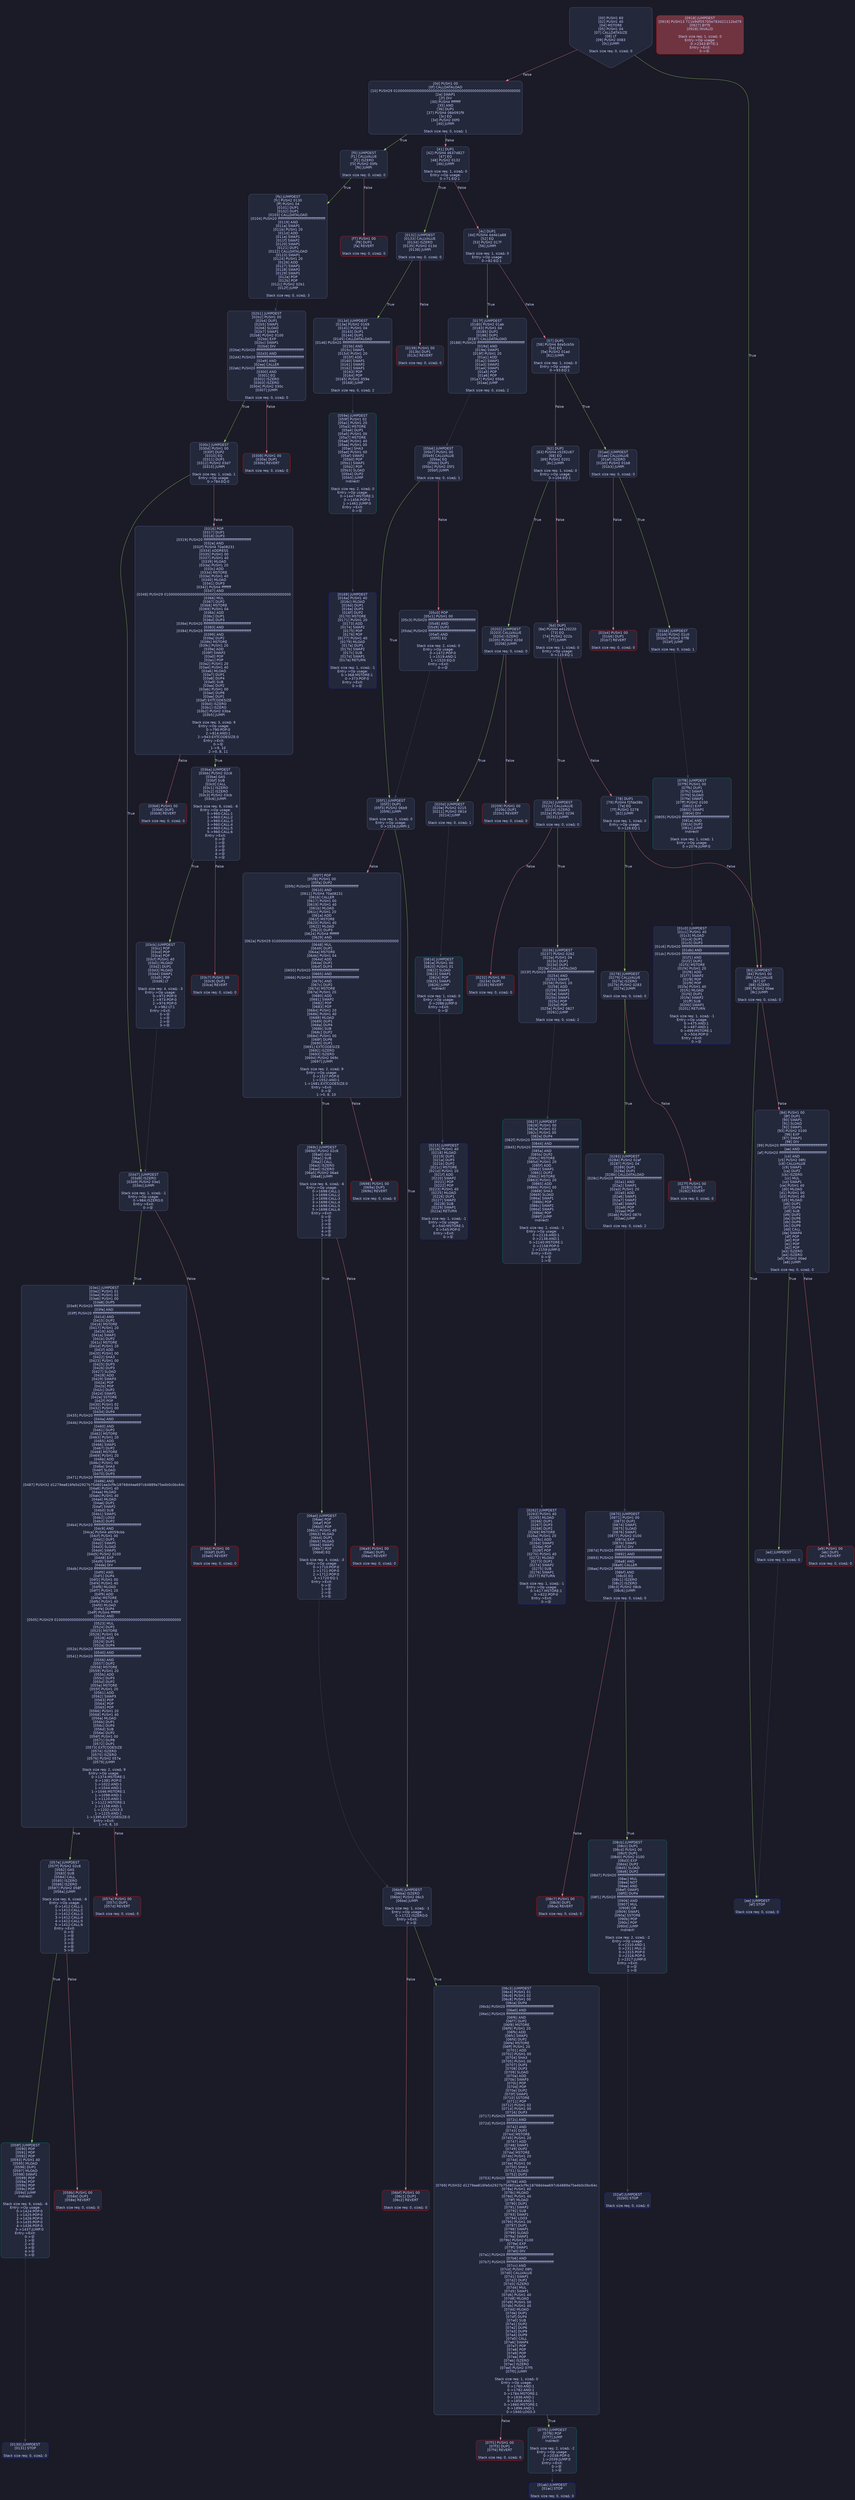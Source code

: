digraph G {
    node [shape=box, style="filled, rounded", color="#565f89", fontcolor="#c0caf5", fontname="Helvetica", fillcolor="#24283b"];
    edge [color="#414868", fontcolor="#c0caf5", fontname="Helvetica"];
    bgcolor="#1a1b26";
    0 [ label = "[00] PUSH1 60
[02] PUSH1 40
[04] MSTORE
[05] PUSH1 04
[07] CALLDATASIZE
[08] LT
[09] PUSH2 0083
[0c] JUMPI

Stack size req: 0, sizeΔ: 0
" shape = invhouse]
    1 [ label = "[0d] PUSH1 00
[0f] CALLDATALOAD
[10] PUSH29 0100000000000000000000000000000000000000000000000000000000
[2e] SWAP1
[2f] DIV
[30] PUSH4 ffffffff
[35] AND
[36] DUP1
[37] PUSH4 06b091f9
[3c] EQ
[3d] PUSH2 00f0
[40] JUMPI

Stack size req: 0, sizeΔ: 1
"]
    2 [ label = "[41] DUP1
[42] PUSH4 4637d827
[47] EQ
[48] PUSH2 0132
[4b] JUMPI

Stack size req: 1, sizeΔ: 0
Entry->Op usage:
	0->71:EQ:1
"]
    3 [ label = "[4c] DUP1
[4d] PUSH4 4d4b1a88
[52] EQ
[53] PUSH2 017f
[56] JUMPI

Stack size req: 1, sizeΔ: 0
Entry->Op usage:
	0->82:EQ:1
"]
    4 [ label = "[57] DUP1
[58] PUSH4 8da5cb5b
[5d] EQ
[5e] PUSH2 01ad
[61] JUMPI

Stack size req: 1, sizeΔ: 0
Entry->Op usage:
	0->93:EQ:1
"]
    5 [ label = "[62] DUP1
[63] PUSH4 c5292c67
[68] EQ
[69] PUSH2 0202
[6c] JUMPI

Stack size req: 1, sizeΔ: 0
Entry->Op usage:
	0->104:EQ:1
"]
    6 [ label = "[6d] DUP1
[6e] PUSH4 e4120220
[73] EQ
[74] PUSH2 022b
[77] JUMPI

Stack size req: 1, sizeΔ: 0
Entry->Op usage:
	0->115:EQ:1
"]
    7 [ label = "[78] DUP1
[79] PUSH4 f2fde38b
[7e] EQ
[7f] PUSH2 0278
[82] JUMPI

Stack size req: 1, sizeΔ: 0
Entry->Op usage:
	0->126:EQ:1
"]
    8 [ label = "[83] JUMPDEST
[84] PUSH1 00
[86] CALLVALUE
[87] GT
[88] ISZERO
[89] PUSH2 00ee
[8c] JUMPI

Stack size req: 0, sizeΔ: 0
"]
    9 [ label = "[8d] PUSH1 00
[8f] DUP1
[90] SWAP1
[91] SLOAD
[92] SWAP1
[93] PUSH2 0100
[96] EXP
[97] SWAP1
[98] DIV
[99] PUSH20 ffffffffffffffffffffffffffffffffffffffff
[ae] AND
[af] PUSH20 ffffffffffffffffffffffffffffffffffffffff
[c4] AND
[c5] PUSH2 08fc
[c8] CALLVALUE
[c9] SWAP1
[ca] DUP2
[cb] ISZERO
[cc] MUL
[cd] SWAP1
[ce] PUSH1 40
[d0] MLOAD
[d1] PUSH1 00
[d3] PUSH1 40
[d5] MLOAD
[d6] DUP1
[d7] DUP4
[d8] SUB
[d9] DUP2
[da] DUP6
[db] DUP9
[dc] DUP9
[dd] CALL
[de] SWAP4
[df] POP
[e0] POP
[e1] POP
[e2] POP
[e3] ISZERO
[e4] ISZERO
[e5] PUSH2 00ed
[e8] JUMPI

Stack size req: 0, sizeΔ: 0
"]
    10 [ label = "[e9] PUSH1 00
[eb] DUP1
[ec] REVERT

Stack size req: 0, sizeΔ: 0
" color = "red"]
    11 [ label = "[ed] JUMPDEST

Stack size req: 0, sizeΔ: 0
"]
    12 [ label = "[ee] JUMPDEST
[ef] STOP

Stack size req: 0, sizeΔ: 0
" color = "darkblue"]
    13 [ label = "[f0] JUMPDEST
[f1] CALLVALUE
[f2] ISZERO
[f3] PUSH2 00fb
[f6] JUMPI

Stack size req: 0, sizeΔ: 0
"]
    14 [ label = "[f7] PUSH1 00
[f9] DUP1
[fa] REVERT

Stack size req: 0, sizeΔ: 0
" color = "red"]
    15 [ label = "[fb] JUMPDEST
[fc] PUSH2 0130
[ff] PUSH1 04
[0101] DUP1
[0102] DUP1
[0103] CALLDATALOAD
[0104] PUSH20 ffffffffffffffffffffffffffffffffffffffff
[0119] AND
[011a] SWAP1
[011b] PUSH1 20
[011d] ADD
[011e] SWAP1
[011f] SWAP2
[0120] SWAP1
[0121] DUP1
[0122] CALLDATALOAD
[0123] SWAP1
[0124] PUSH1 20
[0126] ADD
[0127] SWAP1
[0128] SWAP2
[0129] SWAP1
[012a] POP
[012b] POP
[012c] PUSH2 02b1
[012f] JUMP

Stack size req: 0, sizeΔ: 3
"]
    16 [ label = "[0130] JUMPDEST
[0131] STOP

Stack size req: 0, sizeΔ: 0
" color = "darkblue"]
    17 [ label = "[0132] JUMPDEST
[0133] CALLVALUE
[0134] ISZERO
[0135] PUSH2 013d
[0138] JUMPI

Stack size req: 0, sizeΔ: 0
"]
    18 [ label = "[0139] PUSH1 00
[013b] DUP1
[013c] REVERT

Stack size req: 0, sizeΔ: 0
" color = "red"]
    19 [ label = "[013d] JUMPDEST
[013e] PUSH2 0169
[0141] PUSH1 04
[0143] DUP1
[0144] DUP1
[0145] CALLDATALOAD
[0146] PUSH20 ffffffffffffffffffffffffffffffffffffffff
[015b] AND
[015c] SWAP1
[015d] PUSH1 20
[015f] ADD
[0160] SWAP1
[0161] SWAP2
[0162] SWAP1
[0163] POP
[0164] POP
[0165] PUSH2 059e
[0168] JUMP

Stack size req: 0, sizeΔ: 2
"]
    20 [ label = "[0169] JUMPDEST
[016a] PUSH1 40
[016c] MLOAD
[016d] DUP1
[016e] DUP3
[016f] DUP2
[0170] MSTORE
[0171] PUSH1 20
[0173] ADD
[0174] SWAP2
[0175] POP
[0176] POP
[0177] PUSH1 40
[0179] MLOAD
[017a] DUP1
[017b] SWAP2
[017c] SUB
[017d] SWAP1
[017e] RETURN

Stack size req: 1, sizeΔ: -1
Entry->Op usage:
	0->368:MSTORE:1
	0->373:POP:0
Entry->Exit:
	0->😵
" color = "darkblue"]
    21 [ label = "[017f] JUMPDEST
[0180] PUSH2 01ab
[0183] PUSH1 04
[0185] DUP1
[0186] DUP1
[0187] CALLDATALOAD
[0188] PUSH20 ffffffffffffffffffffffffffffffffffffffff
[019d] AND
[019e] SWAP1
[019f] PUSH1 20
[01a1] ADD
[01a2] SWAP1
[01a3] SWAP2
[01a4] SWAP1
[01a5] POP
[01a6] POP
[01a7] PUSH2 05b6
[01aa] JUMP

Stack size req: 0, sizeΔ: 2
"]
    22 [ label = "[01ab] JUMPDEST
[01ac] STOP

Stack size req: 0, sizeΔ: 0
" color = "darkblue"]
    23 [ label = "[01ad] JUMPDEST
[01ae] CALLVALUE
[01af] ISZERO
[01b0] PUSH2 01b8
[01b3] JUMPI

Stack size req: 0, sizeΔ: 0
"]
    24 [ label = "[01b4] PUSH1 00
[01b6] DUP1
[01b7] REVERT

Stack size req: 0, sizeΔ: 0
" color = "red"]
    25 [ label = "[01b8] JUMPDEST
[01b9] PUSH2 01c0
[01bc] PUSH2 07f8
[01bf] JUMP

Stack size req: 0, sizeΔ: 1
"]
    26 [ label = "[01c0] JUMPDEST
[01c1] PUSH1 40
[01c3] MLOAD
[01c4] DUP1
[01c5] DUP3
[01c6] PUSH20 ffffffffffffffffffffffffffffffffffffffff
[01db] AND
[01dc] PUSH20 ffffffffffffffffffffffffffffffffffffffff
[01f1] AND
[01f2] DUP2
[01f3] MSTORE
[01f4] PUSH1 20
[01f6] ADD
[01f7] SWAP2
[01f8] POP
[01f9] POP
[01fa] PUSH1 40
[01fc] MLOAD
[01fd] DUP1
[01fe] SWAP2
[01ff] SUB
[0200] SWAP1
[0201] RETURN

Stack size req: 1, sizeΔ: -1
Entry->Op usage:
	0->475:AND:1
	0->497:AND:1
	0->499:MSTORE:1
	0->504:POP:0
Entry->Exit:
	0->😵
" color = "darkblue"]
    27 [ label = "[0202] JUMPDEST
[0203] CALLVALUE
[0204] ISZERO
[0205] PUSH2 020d
[0208] JUMPI

Stack size req: 0, sizeΔ: 0
"]
    28 [ label = "[0209] PUSH1 00
[020b] DUP1
[020c] REVERT

Stack size req: 0, sizeΔ: 0
" color = "red"]
    29 [ label = "[020d] JUMPDEST
[020e] PUSH2 0215
[0211] PUSH2 081d
[0214] JUMP

Stack size req: 0, sizeΔ: 1
"]
    30 [ label = "[0215] JUMPDEST
[0216] PUSH1 40
[0218] MLOAD
[0219] DUP1
[021a] DUP3
[021b] DUP2
[021c] MSTORE
[021d] PUSH1 20
[021f] ADD
[0220] SWAP2
[0221] POP
[0222] POP
[0223] PUSH1 40
[0225] MLOAD
[0226] DUP1
[0227] SWAP2
[0228] SUB
[0229] SWAP1
[022a] RETURN

Stack size req: 1, sizeΔ: -1
Entry->Op usage:
	0->540:MSTORE:1
	0->545:POP:0
Entry->Exit:
	0->😵
" color = "darkblue"]
    31 [ label = "[022b] JUMPDEST
[022c] CALLVALUE
[022d] ISZERO
[022e] PUSH2 0236
[0231] JUMPI

Stack size req: 0, sizeΔ: 0
"]
    32 [ label = "[0232] PUSH1 00
[0234] DUP1
[0235] REVERT

Stack size req: 0, sizeΔ: 0
" color = "red"]
    33 [ label = "[0236] JUMPDEST
[0237] PUSH2 0262
[023a] PUSH1 04
[023c] DUP1
[023d] DUP1
[023e] CALLDATALOAD
[023f] PUSH20 ffffffffffffffffffffffffffffffffffffffff
[0254] AND
[0255] SWAP1
[0256] PUSH1 20
[0258] ADD
[0259] SWAP1
[025a] SWAP2
[025b] SWAP1
[025c] POP
[025d] POP
[025e] PUSH2 0827
[0261] JUMP

Stack size req: 0, sizeΔ: 2
"]
    34 [ label = "[0262] JUMPDEST
[0263] PUSH1 40
[0265] MLOAD
[0266] DUP1
[0267] DUP3
[0268] DUP2
[0269] MSTORE
[026a] PUSH1 20
[026c] ADD
[026d] SWAP2
[026e] POP
[026f] POP
[0270] PUSH1 40
[0272] MLOAD
[0273] DUP1
[0274] SWAP2
[0275] SUB
[0276] SWAP1
[0277] RETURN

Stack size req: 1, sizeΔ: -1
Entry->Op usage:
	0->617:MSTORE:1
	0->622:POP:0
Entry->Exit:
	0->😵
" color = "darkblue"]
    35 [ label = "[0278] JUMPDEST
[0279] CALLVALUE
[027a] ISZERO
[027b] PUSH2 0283
[027e] JUMPI

Stack size req: 0, sizeΔ: 0
"]
    36 [ label = "[027f] PUSH1 00
[0281] DUP1
[0282] REVERT

Stack size req: 0, sizeΔ: 0
" color = "red"]
    37 [ label = "[0283] JUMPDEST
[0284] PUSH2 02af
[0287] PUSH1 04
[0289] DUP1
[028a] DUP1
[028b] CALLDATALOAD
[028c] PUSH20 ffffffffffffffffffffffffffffffffffffffff
[02a1] AND
[02a2] SWAP1
[02a3] PUSH1 20
[02a5] ADD
[02a6] SWAP1
[02a7] SWAP2
[02a8] SWAP1
[02a9] POP
[02aa] POP
[02ab] PUSH2 0870
[02ae] JUMP

Stack size req: 0, sizeΔ: 2
"]
    38 [ label = "[02af] JUMPDEST
[02b0] STOP

Stack size req: 0, sizeΔ: 0
" color = "darkblue"]
    39 [ label = "[02b1] JUMPDEST
[02b2] PUSH1 00
[02b4] DUP1
[02b5] SWAP1
[02b6] SLOAD
[02b7] SWAP1
[02b8] PUSH2 0100
[02bb] EXP
[02bc] SWAP1
[02bd] DIV
[02be] PUSH20 ffffffffffffffffffffffffffffffffffffffff
[02d3] AND
[02d4] PUSH20 ffffffffffffffffffffffffffffffffffffffff
[02e9] AND
[02ea] CALLER
[02eb] PUSH20 ffffffffffffffffffffffffffffffffffffffff
[0300] AND
[0301] EQ
[0302] ISZERO
[0303] ISZERO
[0304] PUSH2 030c
[0307] JUMPI

Stack size req: 0, sizeΔ: 0
"]
    40 [ label = "[0308] PUSH1 00
[030a] DUP1
[030b] REVERT

Stack size req: 0, sizeΔ: 0
" color = "red"]
    41 [ label = "[030c] JUMPDEST
[030d] PUSH1 00
[030f] DUP2
[0310] EQ
[0311] DUP1
[0312] PUSH2 03d7
[0315] JUMPI

Stack size req: 1, sizeΔ: 1
Entry->Op usage:
	0->784:EQ:0
"]
    42 [ label = "[0316] POP
[0317] DUP1
[0318] DUP3
[0319] PUSH20 ffffffffffffffffffffffffffffffffffffffff
[032e] AND
[032f] PUSH4 70a08231
[0334] ADDRESS
[0335] PUSH1 00
[0337] PUSH1 40
[0339] MLOAD
[033a] PUSH1 20
[033c] ADD
[033d] MSTORE
[033e] PUSH1 40
[0340] MLOAD
[0341] DUP3
[0342] PUSH4 ffffffff
[0347] AND
[0348] PUSH29 0100000000000000000000000000000000000000000000000000000000
[0366] MUL
[0367] DUP2
[0368] MSTORE
[0369] PUSH1 04
[036b] ADD
[036c] DUP1
[036d] DUP3
[036e] PUSH20 ffffffffffffffffffffffffffffffffffffffff
[0383] AND
[0384] PUSH20 ffffffffffffffffffffffffffffffffffffffff
[0399] AND
[039a] DUP2
[039b] MSTORE
[039c] PUSH1 20
[039e] ADD
[039f] SWAP2
[03a0] POP
[03a1] POP
[03a2] PUSH1 20
[03a4] PUSH1 40
[03a6] MLOAD
[03a7] DUP1
[03a8] DUP4
[03a9] SUB
[03aa] DUP2
[03ab] PUSH1 00
[03ad] DUP8
[03ae] DUP1
[03af] EXTCODESIZE
[03b0] ISZERO
[03b1] ISZERO
[03b2] PUSH2 03ba
[03b5] JUMPI

Stack size req: 3, sizeΔ: 9
Entry->Op usage:
	0->790:POP:0
	2->814:AND:1
	2->943:EXTCODESIZE:0
Entry->Exit:
	0->😵
	1->9, 10
	2->0, 8, 11
"]
    43 [ label = "[03b6] PUSH1 00
[03b8] DUP1
[03b9] REVERT

Stack size req: 0, sizeΔ: 0
" color = "red"]
    44 [ label = "[03ba] JUMPDEST
[03bb] PUSH2 02c6
[03be] GAS
[03bf] SUB
[03c0] CALL
[03c1] ISZERO
[03c2] ISZERO
[03c3] PUSH2 03cb
[03c6] JUMPI

Stack size req: 6, sizeΔ: -6
Entry->Op usage:
	0->960:CALL:1
	1->960:CALL:2
	2->960:CALL:3
	3->960:CALL:4
	4->960:CALL:5
	5->960:CALL:6
Entry->Exit:
	0->😵
	1->😵
	2->😵
	3->😵
	4->😵
	5->😵
"]
    45 [ label = "[03c7] PUSH1 00
[03c9] DUP1
[03ca] REVERT

Stack size req: 0, sizeΔ: 0
" color = "red"]
    46 [ label = "[03cb] JUMPDEST
[03cc] POP
[03cd] POP
[03ce] POP
[03cf] PUSH1 40
[03d1] MLOAD
[03d2] DUP1
[03d3] MLOAD
[03d4] SWAP1
[03d5] POP
[03d6] LT

Stack size req: 4, sizeΔ: -3
Entry->Op usage:
	0->972:POP:0
	1->973:POP:0
	2->974:POP:0
	3->982:LT:1
Entry->Exit:
	0->😵
	1->😵
	2->😵
	3->😵
"]
    47 [ label = "[03d7] JUMPDEST
[03d8] ISZERO
[03d9] PUSH2 03e1
[03dc] JUMPI

Stack size req: 1, sizeΔ: -1
Entry->Op usage:
	0->984:ISZERO:0
Entry->Exit:
	0->😵
"]
    48 [ label = "[03dd] PUSH1 00
[03df] DUP1
[03e0] REVERT

Stack size req: 0, sizeΔ: 0
" color = "red"]
    49 [ label = "[03e1] JUMPDEST
[03e2] PUSH1 01
[03e4] PUSH1 02
[03e6] PUSH1 00
[03e8] DUP5
[03e9] PUSH20 ffffffffffffffffffffffffffffffffffffffff
[03fe] AND
[03ff] PUSH20 ffffffffffffffffffffffffffffffffffffffff
[0414] AND
[0415] DUP2
[0416] MSTORE
[0417] PUSH1 20
[0419] ADD
[041a] SWAP1
[041b] DUP2
[041c] MSTORE
[041d] PUSH1 20
[041f] ADD
[0420] PUSH1 00
[0422] SHA3
[0423] PUSH1 00
[0425] DUP3
[0426] DUP3
[0427] SLOAD
[0428] ADD
[0429] SWAP3
[042a] POP
[042b] POP
[042c] DUP2
[042d] SWAP1
[042e] SSTORE
[042f] POP
[0430] PUSH1 02
[0432] PUSH1 00
[0434] DUP4
[0435] PUSH20 ffffffffffffffffffffffffffffffffffffffff
[044a] AND
[044b] PUSH20 ffffffffffffffffffffffffffffffffffffffff
[0460] AND
[0461] DUP2
[0462] MSTORE
[0463] PUSH1 20
[0465] ADD
[0466] SWAP1
[0467] DUP2
[0468] MSTORE
[0469] PUSH1 20
[046b] ADD
[046c] PUSH1 00
[046e] SHA3
[046f] SLOAD
[0470] DUP3
[0471] PUSH20 ffffffffffffffffffffffffffffffffffffffff
[0486] AND
[0487] PUSH32 d1279ea816fe5d2927b75d801ea3cf9c18768d4ea697c64889a75e4b0c0bc64c
[04a8] PUSH1 40
[04aa] MLOAD
[04ab] PUSH1 40
[04ad] MLOAD
[04ae] DUP1
[04af] SWAP2
[04b0] SUB
[04b1] SWAP1
[04b2] LOG3
[04b3] DUP2
[04b4] PUSH20 ffffffffffffffffffffffffffffffffffffffff
[04c9] AND
[04ca] PUSH4 a9059cbb
[04cf] PUSH1 00
[04d1] DUP1
[04d2] SWAP1
[04d3] SLOAD
[04d4] SWAP1
[04d5] PUSH2 0100
[04d8] EXP
[04d9] SWAP1
[04da] DIV
[04db] PUSH20 ffffffffffffffffffffffffffffffffffffffff
[04f0] AND
[04f1] DUP4
[04f2] PUSH1 00
[04f4] PUSH1 40
[04f6] MLOAD
[04f7] PUSH1 20
[04f9] ADD
[04fa] MSTORE
[04fb] PUSH1 40
[04fd] MLOAD
[04fe] DUP4
[04ff] PUSH4 ffffffff
[0504] AND
[0505] PUSH29 0100000000000000000000000000000000000000000000000000000000
[0523] MUL
[0524] DUP2
[0525] MSTORE
[0526] PUSH1 04
[0528] ADD
[0529] DUP1
[052a] DUP4
[052b] PUSH20 ffffffffffffffffffffffffffffffffffffffff
[0540] AND
[0541] PUSH20 ffffffffffffffffffffffffffffffffffffffff
[0556] AND
[0557] DUP2
[0558] MSTORE
[0559] PUSH1 20
[055b] ADD
[055c] DUP3
[055d] DUP2
[055e] MSTORE
[055f] PUSH1 20
[0561] ADD
[0562] SWAP3
[0563] POP
[0564] POP
[0565] POP
[0566] PUSH1 20
[0568] PUSH1 40
[056a] MLOAD
[056b] DUP1
[056c] DUP4
[056d] SUB
[056e] DUP2
[056f] PUSH1 00
[0571] DUP8
[0572] DUP1
[0573] EXTCODESIZE
[0574] ISZERO
[0575] ISZERO
[0576] PUSH2 057e
[0579] JUMPI

Stack size req: 2, sizeΔ: 9
Entry->Op usage:
	0->1374:MSTORE:1
	0->1381:POP:0
	1->1022:AND:1
	1->1044:AND:1
	1->1046:MSTORE:1
	1->1098:AND:1
	1->1120:AND:1
	1->1122:MSTORE:1
	1->1158:AND:1
	1->1202:LOG3:3
	1->1225:AND:1
	1->1395:EXTCODESIZE:0
Entry->Exit:
	1->0, 8, 10
"]
    50 [ label = "[057a] PUSH1 00
[057c] DUP1
[057d] REVERT

Stack size req: 0, sizeΔ: 0
" color = "red"]
    51 [ label = "[057e] JUMPDEST
[057f] PUSH2 02c6
[0582] GAS
[0583] SUB
[0584] CALL
[0585] ISZERO
[0586] ISZERO
[0587] PUSH2 058f
[058a] JUMPI

Stack size req: 6, sizeΔ: -6
Entry->Op usage:
	0->1412:CALL:1
	1->1412:CALL:2
	2->1412:CALL:3
	3->1412:CALL:4
	4->1412:CALL:5
	5->1412:CALL:6
Entry->Exit:
	0->😵
	1->😵
	2->😵
	3->😵
	4->😵
	5->😵
"]
    52 [ label = "[058b] PUSH1 00
[058d] DUP1
[058e] REVERT

Stack size req: 0, sizeΔ: 0
" color = "red"]
    53 [ label = "[058f] JUMPDEST
[0590] POP
[0591] POP
[0592] POP
[0593] PUSH1 40
[0595] MLOAD
[0596] DUP1
[0597] MLOAD
[0598] SWAP1
[0599] POP
[059a] POP
[059b] POP
[059c] POP
[059d] JUMP
Indirect!

Stack size req: 6, sizeΔ: -6
Entry->Op usage:
	0->1424:POP:0
	1->1425:POP:0
	2->1426:POP:0
	3->1435:POP:0
	4->1436:POP:0
	5->1437:JUMP:0
Entry->Exit:
	0->😵
	1->😵
	2->😵
	3->😵
	4->😵
	5->😵
" color = "teal"]
    54 [ label = "[059e] JUMPDEST
[059f] PUSH1 02
[05a1] PUSH1 20
[05a3] MSTORE
[05a4] DUP1
[05a5] PUSH1 00
[05a7] MSTORE
[05a8] PUSH1 40
[05aa] PUSH1 00
[05ac] SHA3
[05ad] PUSH1 00
[05af] SWAP2
[05b0] POP
[05b1] SWAP1
[05b2] POP
[05b3] SLOAD
[05b4] DUP2
[05b5] JUMP
Indirect!

Stack size req: 2, sizeΔ: 0
Entry->Op usage:
	0->1447:MSTORE:1
	0->1456:POP:0
	1->1461:JUMP:0
Entry->Exit:
	0->😵
" color = "teal"]
    55 [ label = "[05b6] JUMPDEST
[05b7] PUSH1 00
[05b9] CALLVALUE
[05ba] EQ
[05bb] DUP1
[05bc] PUSH2 05f1
[05bf] JUMPI

Stack size req: 0, sizeΔ: 1
"]
    56 [ label = "[05c0] POP
[05c1] PUSH1 00
[05c3] PUSH20 ffffffffffffffffffffffffffffffffffffffff
[05d8] AND
[05d9] DUP2
[05da] PUSH20 ffffffffffffffffffffffffffffffffffffffff
[05ef] AND
[05f0] EQ

Stack size req: 2, sizeΔ: 0
Entry->Op usage:
	0->1472:POP:0
	1->1519:AND:1
	1->1520:EQ:0
Entry->Exit:
	0->😵
"]
    57 [ label = "[05f1] JUMPDEST
[05f2] DUP1
[05f3] PUSH2 06b9
[05f6] JUMPI

Stack size req: 1, sizeΔ: 0
Entry->Op usage:
	0->1526:JUMPI:1
"]
    58 [ label = "[05f7] POP
[05f8] PUSH1 00
[05fa] DUP2
[05fb] PUSH20 ffffffffffffffffffffffffffffffffffffffff
[0610] AND
[0611] PUSH4 70a08231
[0616] CALLER
[0617] PUSH1 00
[0619] PUSH1 40
[061b] MLOAD
[061c] PUSH1 20
[061e] ADD
[061f] MSTORE
[0620] PUSH1 40
[0622] MLOAD
[0623] DUP3
[0624] PUSH4 ffffffff
[0629] AND
[062a] PUSH29 0100000000000000000000000000000000000000000000000000000000
[0648] MUL
[0649] DUP2
[064a] MSTORE
[064b] PUSH1 04
[064d] ADD
[064e] DUP1
[064f] DUP3
[0650] PUSH20 ffffffffffffffffffffffffffffffffffffffff
[0665] AND
[0666] PUSH20 ffffffffffffffffffffffffffffffffffffffff
[067b] AND
[067c] DUP2
[067d] MSTORE
[067e] PUSH1 20
[0680] ADD
[0681] SWAP2
[0682] POP
[0683] POP
[0684] PUSH1 20
[0686] PUSH1 40
[0688] MLOAD
[0689] DUP1
[068a] DUP4
[068b] SUB
[068c] DUP2
[068d] PUSH1 00
[068f] DUP8
[0690] DUP1
[0691] EXTCODESIZE
[0692] ISZERO
[0693] ISZERO
[0694] PUSH2 069c
[0697] JUMPI

Stack size req: 2, sizeΔ: 9
Entry->Op usage:
	0->1527:POP:0
	1->1552:AND:1
	1->1681:EXTCODESIZE:0
Entry->Exit:
	0->😵
	1->0, 8, 10
"]
    59 [ label = "[0698] PUSH1 00
[069a] DUP1
[069b] REVERT

Stack size req: 0, sizeΔ: 0
" color = "red"]
    60 [ label = "[069c] JUMPDEST
[069d] PUSH2 02c6
[06a0] GAS
[06a1] SUB
[06a2] CALL
[06a3] ISZERO
[06a4] ISZERO
[06a5] PUSH2 06ad
[06a8] JUMPI

Stack size req: 6, sizeΔ: -6
Entry->Op usage:
	0->1698:CALL:1
	1->1698:CALL:2
	2->1698:CALL:3
	3->1698:CALL:4
	4->1698:CALL:5
	5->1698:CALL:6
Entry->Exit:
	0->😵
	1->😵
	2->😵
	3->😵
	4->😵
	5->😵
"]
    61 [ label = "[06a9] PUSH1 00
[06ab] DUP1
[06ac] REVERT

Stack size req: 0, sizeΔ: 0
" color = "red"]
    62 [ label = "[06ad] JUMPDEST
[06ae] POP
[06af] POP
[06b0] POP
[06b1] PUSH1 40
[06b3] MLOAD
[06b4] DUP1
[06b5] MLOAD
[06b6] SWAP1
[06b7] POP
[06b8] EQ

Stack size req: 4, sizeΔ: -3
Entry->Op usage:
	0->1710:POP:0
	1->1711:POP:0
	2->1712:POP:0
	3->1720:EQ:1
Entry->Exit:
	0->😵
	1->😵
	2->😵
	3->😵
"]
    63 [ label = "[06b9] JUMPDEST
[06ba] ISZERO
[06bb] PUSH2 06c3
[06be] JUMPI

Stack size req: 1, sizeΔ: -1
Entry->Op usage:
	0->1722:ISZERO:0
Entry->Exit:
	0->😵
"]
    64 [ label = "[06bf] PUSH1 00
[06c1] DUP1
[06c2] REVERT

Stack size req: 0, sizeΔ: 0
" color = "red"]
    65 [ label = "[06c3] JUMPDEST
[06c4] PUSH1 01
[06c6] PUSH1 02
[06c8] PUSH1 00
[06ca] DUP4
[06cb] PUSH20 ffffffffffffffffffffffffffffffffffffffff
[06e0] AND
[06e1] PUSH20 ffffffffffffffffffffffffffffffffffffffff
[06f6] AND
[06f7] DUP2
[06f8] MSTORE
[06f9] PUSH1 20
[06fb] ADD
[06fc] SWAP1
[06fd] DUP2
[06fe] MSTORE
[06ff] PUSH1 20
[0701] ADD
[0702] PUSH1 00
[0704] SHA3
[0705] PUSH1 00
[0707] DUP3
[0708] DUP3
[0709] SLOAD
[070a] ADD
[070b] SWAP3
[070c] POP
[070d] POP
[070e] DUP2
[070f] SWAP1
[0710] SSTORE
[0711] POP
[0712] PUSH1 02
[0714] PUSH1 00
[0716] DUP3
[0717] PUSH20 ffffffffffffffffffffffffffffffffffffffff
[072c] AND
[072d] PUSH20 ffffffffffffffffffffffffffffffffffffffff
[0742] AND
[0743] DUP2
[0744] MSTORE
[0745] PUSH1 20
[0747] ADD
[0748] SWAP1
[0749] DUP2
[074a] MSTORE
[074b] PUSH1 20
[074d] ADD
[074e] PUSH1 00
[0750] SHA3
[0751] SLOAD
[0752] DUP2
[0753] PUSH20 ffffffffffffffffffffffffffffffffffffffff
[0768] AND
[0769] PUSH32 d1279ea816fe5d2927b75d801ea3cf9c18768d4ea697c64889a75e4b0c0bc64c
[078a] PUSH1 40
[078c] MLOAD
[078d] PUSH1 40
[078f] MLOAD
[0790] DUP1
[0791] SWAP2
[0792] SUB
[0793] SWAP1
[0794] LOG3
[0795] PUSH1 00
[0797] DUP1
[0798] SWAP1
[0799] SLOAD
[079a] SWAP1
[079b] PUSH2 0100
[079e] EXP
[079f] SWAP1
[07a0] DIV
[07a1] PUSH20 ffffffffffffffffffffffffffffffffffffffff
[07b6] AND
[07b7] PUSH20 ffffffffffffffffffffffffffffffffffffffff
[07cc] AND
[07cd] PUSH2 08fc
[07d0] CALLVALUE
[07d1] SWAP1
[07d2] DUP2
[07d3] ISZERO
[07d4] MUL
[07d5] SWAP1
[07d6] PUSH1 40
[07d8] MLOAD
[07d9] PUSH1 00
[07db] PUSH1 40
[07dd] MLOAD
[07de] DUP1
[07df] DUP4
[07e0] SUB
[07e1] DUP2
[07e2] DUP6
[07e3] DUP9
[07e4] DUP9
[07e5] CALL
[07e6] SWAP4
[07e7] POP
[07e8] POP
[07e9] POP
[07ea] POP
[07eb] ISZERO
[07ec] ISZERO
[07ed] PUSH2 07f5
[07f0] JUMPI

Stack size req: 1, sizeΔ: 0
Entry->Op usage:
	0->1760:AND:1
	0->1782:AND:1
	0->1784:MSTORE:1
	0->1836:AND:1
	0->1858:AND:1
	0->1860:MSTORE:1
	0->1896:AND:1
	0->1940:LOG3:3
"]
    66 [ label = "[07f1] PUSH1 00
[07f3] DUP1
[07f4] REVERT

Stack size req: 0, sizeΔ: 0
" color = "red"]
    67 [ label = "[07f5] JUMPDEST
[07f6] POP
[07f7] JUMP
Indirect!

Stack size req: 2, sizeΔ: -2
Entry->Op usage:
	0->2038:POP:0
	1->2039:JUMP:0
Entry->Exit:
	0->😵
	1->😵
" color = "teal"]
    68 [ label = "[07f8] JUMPDEST
[07f9] PUSH1 00
[07fb] DUP1
[07fc] SWAP1
[07fd] SLOAD
[07fe] SWAP1
[07ff] PUSH2 0100
[0802] EXP
[0803] SWAP1
[0804] DIV
[0805] PUSH20 ffffffffffffffffffffffffffffffffffffffff
[081a] AND
[081b] DUP2
[081c] JUMP
Indirect!

Stack size req: 1, sizeΔ: 1
Entry->Op usage:
	0->2076:JUMP:0
" color = "teal"]
    69 [ label = "[081d] JUMPDEST
[081e] PUSH1 00
[0820] PUSH1 01
[0822] SLOAD
[0823] SWAP1
[0824] POP
[0825] SWAP1
[0826] JUMP
Indirect!

Stack size req: 1, sizeΔ: 0
Entry->Op usage:
	0->2086:JUMP:0
Entry->Exit:
	0->😵
" color = "teal"]
    70 [ label = "[0827] JUMPDEST
[0828] PUSH1 00
[082a] PUSH1 02
[082c] PUSH1 00
[082e] DUP4
[082f] PUSH20 ffffffffffffffffffffffffffffffffffffffff
[0844] AND
[0845] PUSH20 ffffffffffffffffffffffffffffffffffffffff
[085a] AND
[085b] DUP2
[085c] MSTORE
[085d] PUSH1 20
[085f] ADD
[0860] SWAP1
[0861] DUP2
[0862] MSTORE
[0863] PUSH1 20
[0865] ADD
[0866] PUSH1 00
[0868] SHA3
[0869] SLOAD
[086a] SWAP1
[086b] POP
[086c] SWAP2
[086d] SWAP1
[086e] POP
[086f] JUMP
Indirect!

Stack size req: 2, sizeΔ: -1
Entry->Op usage:
	0->2116:AND:1
	0->2138:AND:1
	0->2140:MSTORE:1
	0->2158:POP:0
	1->2159:JUMP:0
Entry->Exit:
	0->😵
	1->😵
" color = "teal"]
    71 [ label = "[0870] JUMPDEST
[0871] PUSH1 00
[0873] DUP1
[0874] SWAP1
[0875] SLOAD
[0876] SWAP1
[0877] PUSH2 0100
[087a] EXP
[087b] SWAP1
[087c] DIV
[087d] PUSH20 ffffffffffffffffffffffffffffffffffffffff
[0892] AND
[0893] PUSH20 ffffffffffffffffffffffffffffffffffffffff
[08a8] AND
[08a9] CALLER
[08aa] PUSH20 ffffffffffffffffffffffffffffffffffffffff
[08bf] AND
[08c0] EQ
[08c1] ISZERO
[08c2] ISZERO
[08c3] PUSH2 08cb
[08c6] JUMPI

Stack size req: 0, sizeΔ: 0
"]
    72 [ label = "[08c7] PUSH1 00
[08c9] DUP1
[08ca] REVERT

Stack size req: 0, sizeΔ: 0
" color = "red"]
    73 [ label = "[08cb] JUMPDEST
[08cc] DUP1
[08cd] PUSH1 00
[08cf] DUP1
[08d0] PUSH2 0100
[08d3] EXP
[08d4] DUP2
[08d5] SLOAD
[08d6] DUP2
[08d7] PUSH20 ffffffffffffffffffffffffffffffffffffffff
[08ec] MUL
[08ed] NOT
[08ee] AND
[08ef] SWAP1
[08f0] DUP4
[08f1] PUSH20 ffffffffffffffffffffffffffffffffffffffff
[0906] AND
[0907] MUL
[0908] OR
[0909] SWAP1
[090a] SSTORE
[090b] POP
[090c] POP
[090d] JUMP
Indirect!

Stack size req: 2, sizeΔ: -2
Entry->Op usage:
	0->2310:AND:1
	0->2311:MUL:0
	0->2315:POP:0
	0->2316:POP:0
	1->2317:JUMP:0
Entry->Exit:
	0->😵
	1->😵
" color = "teal"]
    74 [ label = "[0918] JUMPDEST
[0919] PUSH13 711b9df05700e783d21112bd79
[0927] BYTE
[0928] INVALID

Stack size req: 1, sizeΔ: 0
Entry->Op usage:
	0->2343:BYTE:1
Entry->Exit:
	0->😵
" color = "red" fillcolor = "#703440"]
    0 -> 1 [ label = "False" color = "#f7768e"]
    0 -> 8 [ label = "True" color = "#9ece6a"]
    1 -> 2 [ label = "False" color = "#f7768e"]
    1 -> 13 [ label = "True" color = "#9ece6a"]
    2 -> 3 [ label = "False" color = "#f7768e"]
    2 -> 17 [ label = "True" color = "#9ece6a"]
    3 -> 4 [ label = "False" color = "#f7768e"]
    3 -> 21 [ label = "True" color = "#9ece6a"]
    4 -> 5 [ label = "False" color = "#f7768e"]
    4 -> 23 [ label = "True" color = "#9ece6a"]
    5 -> 6 [ label = "False" color = "#f7768e"]
    5 -> 27 [ label = "True" color = "#9ece6a"]
    6 -> 7 [ label = "False" color = "#f7768e"]
    6 -> 31 [ label = "True" color = "#9ece6a"]
    7 -> 8 [ label = "False" color = "#f7768e"]
    7 -> 35 [ label = "True" color = "#9ece6a"]
    8 -> 9 [ label = "False" color = "#f7768e"]
    8 -> 12 [ label = "True" color = "#9ece6a"]
    9 -> 10 [ label = "False" color = "#f7768e"]
    9 -> 11 [ label = "True" color = "#9ece6a"]
    11 -> 12 [ ]
    13 -> 14 [ label = "False" color = "#f7768e"]
    13 -> 15 [ label = "True" color = "#9ece6a"]
    15 -> 39 [ ]
    17 -> 18 [ label = "False" color = "#f7768e"]
    17 -> 19 [ label = "True" color = "#9ece6a"]
    19 -> 54 [ ]
    21 -> 55 [ ]
    23 -> 24 [ label = "False" color = "#f7768e"]
    23 -> 25 [ label = "True" color = "#9ece6a"]
    25 -> 68 [ ]
    27 -> 28 [ label = "False" color = "#f7768e"]
    27 -> 29 [ label = "True" color = "#9ece6a"]
    29 -> 69 [ ]
    31 -> 32 [ label = "False" color = "#f7768e"]
    31 -> 33 [ label = "True" color = "#9ece6a"]
    33 -> 70 [ ]
    35 -> 36 [ label = "False" color = "#f7768e"]
    35 -> 37 [ label = "True" color = "#9ece6a"]
    37 -> 71 [ ]
    39 -> 40 [ label = "False" color = "#f7768e"]
    39 -> 41 [ label = "True" color = "#9ece6a"]
    41 -> 42 [ label = "False" color = "#f7768e"]
    41 -> 47 [ label = "True" color = "#9ece6a"]
    42 -> 43 [ label = "False" color = "#f7768e"]
    42 -> 44 [ label = "True" color = "#9ece6a"]
    44 -> 45 [ label = "False" color = "#f7768e"]
    44 -> 46 [ label = "True" color = "#9ece6a"]
    46 -> 47 [ ]
    47 -> 48 [ label = "False" color = "#f7768e"]
    47 -> 49 [ label = "True" color = "#9ece6a"]
    49 -> 50 [ label = "False" color = "#f7768e"]
    49 -> 51 [ label = "True" color = "#9ece6a"]
    51 -> 52 [ label = "False" color = "#f7768e"]
    51 -> 53 [ label = "True" color = "#9ece6a"]
    55 -> 56 [ label = "False" color = "#f7768e"]
    55 -> 57 [ label = "True" color = "#9ece6a"]
    56 -> 57 [ ]
    57 -> 58 [ label = "False" color = "#f7768e"]
    57 -> 63 [ label = "True" color = "#9ece6a"]
    58 -> 59 [ label = "False" color = "#f7768e"]
    58 -> 60 [ label = "True" color = "#9ece6a"]
    60 -> 61 [ label = "False" color = "#f7768e"]
    60 -> 62 [ label = "True" color = "#9ece6a"]
    62 -> 63 [ ]
    63 -> 64 [ label = "False" color = "#f7768e"]
    63 -> 65 [ label = "True" color = "#9ece6a"]
    65 -> 66 [ label = "False" color = "#f7768e"]
    65 -> 67 [ label = "True" color = "#9ece6a"]
    71 -> 72 [ label = "False" color = "#f7768e"]
    71 -> 73 [ label = "True" color = "#9ece6a"]
    53 -> 16 [ ]
    54 -> 20 [ ]
    67 -> 22 [ ]
    68 -> 26 [ ]
    69 -> 30 [ ]
    70 -> 34 [ ]
    73 -> 38 [ ]

}
